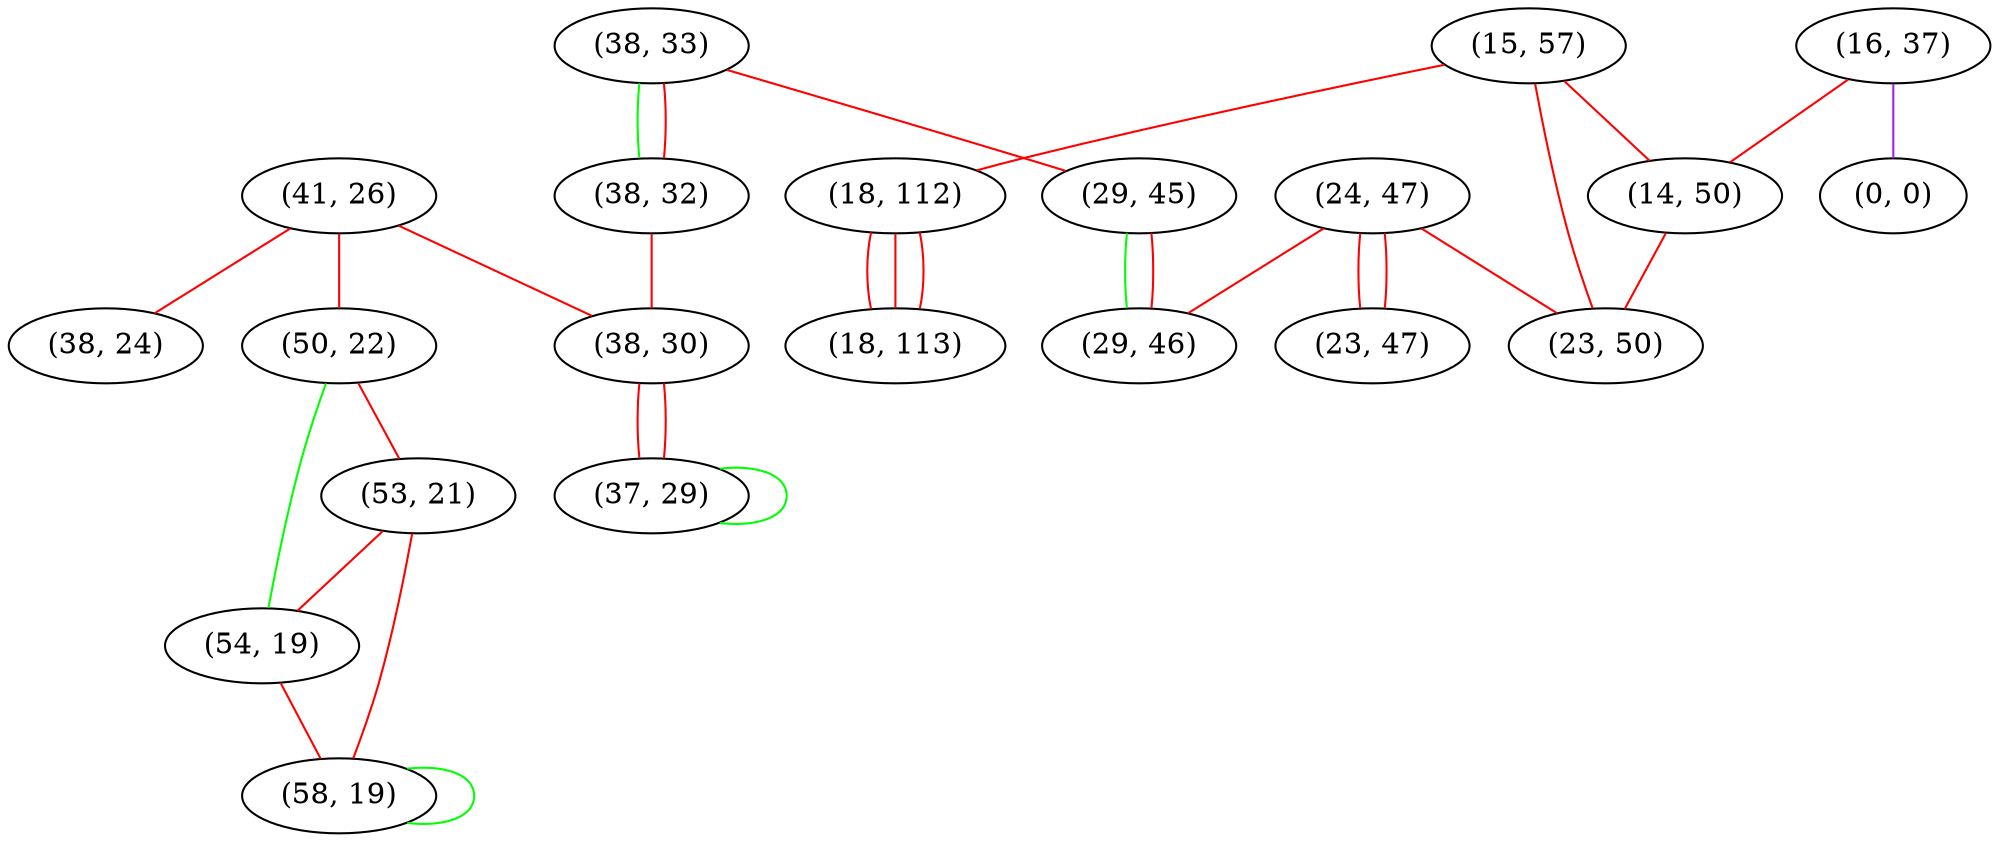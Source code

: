 graph "" {
"(41, 26)";
"(50, 22)";
"(16, 37)";
"(53, 21)";
"(15, 57)";
"(38, 33)";
"(14, 50)";
"(38, 32)";
"(24, 47)";
"(38, 30)";
"(54, 19)";
"(18, 112)";
"(0, 0)";
"(18, 113)";
"(29, 45)";
"(29, 46)";
"(38, 24)";
"(58, 19)";
"(37, 29)";
"(23, 50)";
"(23, 47)";
"(41, 26)" -- "(50, 22)"  [color=red, key=0, weight=1];
"(41, 26)" -- "(38, 24)"  [color=red, key=0, weight=1];
"(41, 26)" -- "(38, 30)"  [color=red, key=0, weight=1];
"(50, 22)" -- "(54, 19)"  [color=green, key=0, weight=2];
"(50, 22)" -- "(53, 21)"  [color=red, key=0, weight=1];
"(16, 37)" -- "(14, 50)"  [color=red, key=0, weight=1];
"(16, 37)" -- "(0, 0)"  [color=purple, key=0, weight=4];
"(53, 21)" -- "(54, 19)"  [color=red, key=0, weight=1];
"(53, 21)" -- "(58, 19)"  [color=red, key=0, weight=1];
"(15, 57)" -- "(18, 112)"  [color=red, key=0, weight=1];
"(15, 57)" -- "(14, 50)"  [color=red, key=0, weight=1];
"(15, 57)" -- "(23, 50)"  [color=red, key=0, weight=1];
"(38, 33)" -- "(29, 45)"  [color=red, key=0, weight=1];
"(38, 33)" -- "(38, 32)"  [color=green, key=0, weight=2];
"(38, 33)" -- "(38, 32)"  [color=red, key=1, weight=1];
"(14, 50)" -- "(23, 50)"  [color=red, key=0, weight=1];
"(38, 32)" -- "(38, 30)"  [color=red, key=0, weight=1];
"(24, 47)" -- "(29, 46)"  [color=red, key=0, weight=1];
"(24, 47)" -- "(23, 47)"  [color=red, key=0, weight=1];
"(24, 47)" -- "(23, 47)"  [color=red, key=1, weight=1];
"(24, 47)" -- "(23, 50)"  [color=red, key=0, weight=1];
"(38, 30)" -- "(37, 29)"  [color=red, key=0, weight=1];
"(38, 30)" -- "(37, 29)"  [color=red, key=1, weight=1];
"(54, 19)" -- "(58, 19)"  [color=red, key=0, weight=1];
"(18, 112)" -- "(18, 113)"  [color=red, key=0, weight=1];
"(18, 112)" -- "(18, 113)"  [color=red, key=1, weight=1];
"(18, 112)" -- "(18, 113)"  [color=red, key=2, weight=1];
"(29, 45)" -- "(29, 46)"  [color=green, key=0, weight=2];
"(29, 45)" -- "(29, 46)"  [color=red, key=1, weight=1];
"(58, 19)" -- "(58, 19)"  [color=green, key=0, weight=2];
"(37, 29)" -- "(37, 29)"  [color=green, key=0, weight=2];
}
